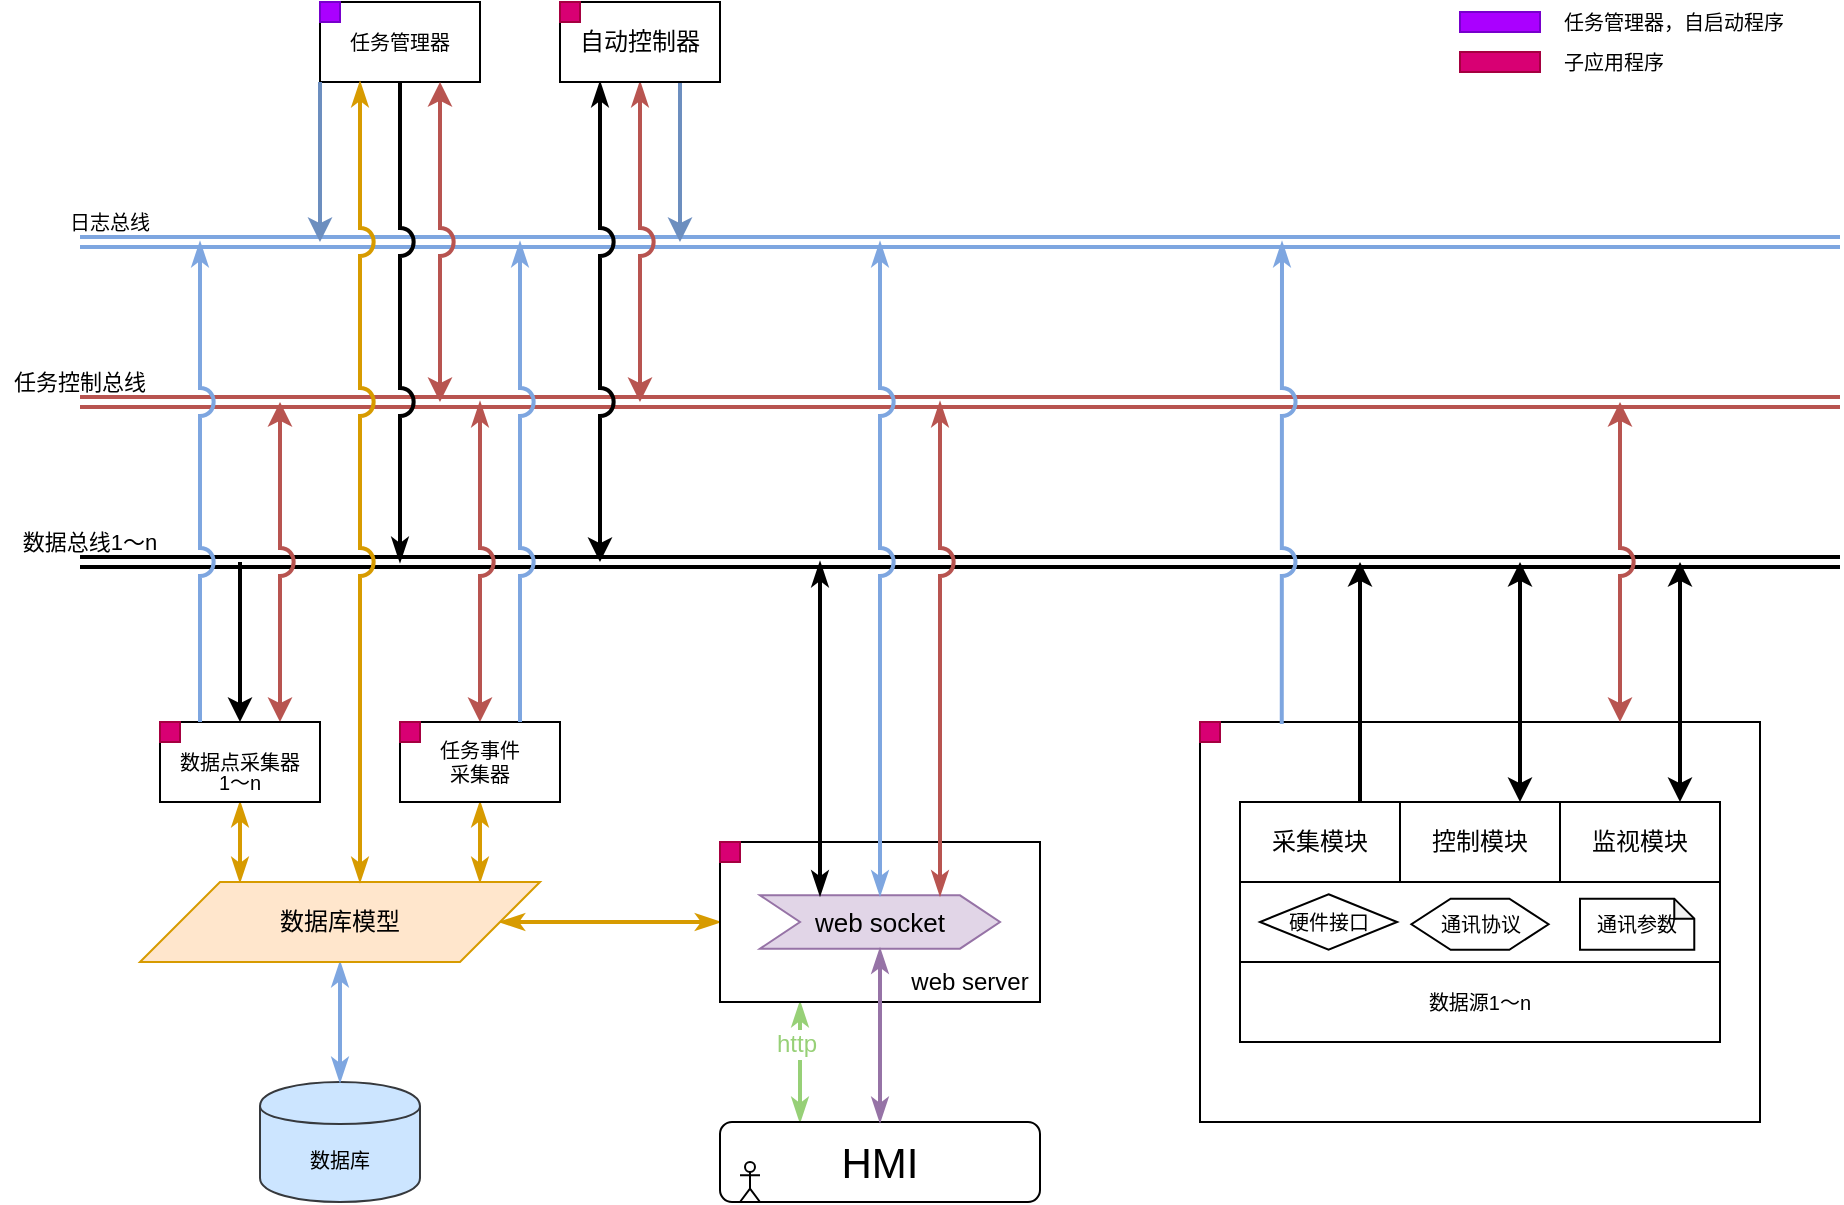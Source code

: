 <mxfile version="12.6.8" type="github">
  <diagram id="70CzTNJzPNa80F-RPJiq" name="总览">
    <mxGraphModel dx="1003" dy="727" grid="1" gridSize="10" guides="1" tooltips="1" connect="1" arrows="1" fold="1" page="1" pageScale="1" pageWidth="1169" pageHeight="1654" math="0" shadow="0">
      <root>
        <mxCell id="0"/>
        <mxCell id="1" parent="0"/>
        <mxCell id="4IvTUrVCET20nHq62nAl-128" value="" style="rounded=0;whiteSpace=wrap;html=1;strokeColor=#000000;fillColor=#ffffff;fontSize=13;fontColor=#000000;align=left;" parent="1" vertex="1">
          <mxGeometry x="640" y="680" width="280" height="200" as="geometry"/>
        </mxCell>
        <mxCell id="4IvTUrVCET20nHq62nAl-6" value="数据库" style="shape=cylinder;whiteSpace=wrap;html=1;boundedLbl=1;backgroundOutline=1;fillColor=#cce5ff;strokeColor=#36393d;fontSize=10;" parent="1" vertex="1">
          <mxGeometry x="170" y="860" width="80" height="60" as="geometry"/>
        </mxCell>
        <mxCell id="4IvTUrVCET20nHq62nAl-30" value="数据总线1～n" style="text;html=1;strokeColor=none;fillColor=none;align=center;verticalAlign=middle;whiteSpace=wrap;rounded=0;fontSize=11;" parent="1" vertex="1">
          <mxGeometry x="40" y="580" width="90" height="20" as="geometry"/>
        </mxCell>
        <mxCell id="4IvTUrVCET20nHq62nAl-36" value="任务控制总线" style="text;html=1;strokeColor=none;fillColor=none;align=center;verticalAlign=middle;whiteSpace=wrap;rounded=0;fontSize=11;" parent="1" vertex="1">
          <mxGeometry x="40" y="500" width="80" height="20" as="geometry"/>
        </mxCell>
        <mxCell id="4IvTUrVCET20nHq62nAl-46" value="" style="shape=link;html=1;startArrow=classicThin;startFill=1;endArrow=classicThin;endFill=1;strokeColor=#b85450;fontSize=13;fillColor=#f8cecc;strokeWidth=2;" parent="1" edge="1">
          <mxGeometry width="50" height="50" relative="1" as="geometry">
            <mxPoint x="80" y="520" as="sourcePoint"/>
            <mxPoint x="960" y="520" as="targetPoint"/>
          </mxGeometry>
        </mxCell>
        <mxCell id="4IvTUrVCET20nHq62nAl-47" value="" style="endArrow=classic;html=1;strokeColor=#000000;fontSize=13;exitX=0.75;exitY=0;exitDx=0;exitDy=0;strokeWidth=2;" parent="1" source="4IvTUrVCET20nHq62nAl-26" edge="1">
          <mxGeometry width="50" height="50" relative="1" as="geometry">
            <mxPoint x="700" y="710" as="sourcePoint"/>
            <mxPoint x="720" y="600" as="targetPoint"/>
          </mxGeometry>
        </mxCell>
        <mxCell id="4IvTUrVCET20nHq62nAl-51" value="" style="endArrow=classic;startArrow=classic;html=1;strokeColor=#000000;fontSize=13;exitX=0.75;exitY=0;exitDx=0;exitDy=0;strokeWidth=2;" parent="1" source="4IvTUrVCET20nHq62nAl-5" edge="1">
          <mxGeometry width="50" height="50" relative="1" as="geometry">
            <mxPoint x="780" y="690" as="sourcePoint"/>
            <mxPoint x="800" y="600" as="targetPoint"/>
          </mxGeometry>
        </mxCell>
        <mxCell id="4IvTUrVCET20nHq62nAl-52" value="" style="endArrow=classic;startArrow=classic;html=1;strokeColor=#000000;fontSize=13;exitX=0.75;exitY=0;exitDx=0;exitDy=0;strokeWidth=2;" parent="1" source="4IvTUrVCET20nHq62nAl-4" edge="1">
          <mxGeometry width="50" height="50" relative="1" as="geometry">
            <mxPoint x="860" y="690" as="sourcePoint"/>
            <mxPoint x="880" y="600" as="targetPoint"/>
          </mxGeometry>
        </mxCell>
        <mxCell id="4IvTUrVCET20nHq62nAl-94" style="edgeStyle=orthogonalEdgeStyle;rounded=0;jumpStyle=arc;jumpSize=12;orthogonalLoop=1;jettySize=auto;html=1;exitX=0.5;exitY=1;exitDx=0;exitDy=0;entryX=0.25;entryY=0;entryDx=0;entryDy=0;startArrow=classicThin;startFill=1;endArrow=classicThin;endFill=1;strokeColor=#d79b00;fontSize=12;fillColor=#ffe6cc;strokeWidth=2;" parent="1" source="4IvTUrVCET20nHq62nAl-53" edge="1">
          <mxGeometry relative="1" as="geometry">
            <mxPoint x="160" y="760" as="targetPoint"/>
          </mxGeometry>
        </mxCell>
        <mxCell id="4IvTUrVCET20nHq62nAl-54" value="" style="endArrow=classic;html=1;strokeColor=#000000;fontSize=13;entryX=0.5;entryY=0;entryDx=0;entryDy=0;strokeWidth=2;" parent="1" target="4IvTUrVCET20nHq62nAl-53" edge="1">
          <mxGeometry width="50" height="50" relative="1" as="geometry">
            <mxPoint x="160" y="600" as="sourcePoint"/>
            <mxPoint x="230" y="620" as="targetPoint"/>
          </mxGeometry>
        </mxCell>
        <mxCell id="4IvTUrVCET20nHq62nAl-93" style="edgeStyle=orthogonalEdgeStyle;rounded=0;jumpStyle=arc;jumpSize=12;orthogonalLoop=1;jettySize=auto;html=1;exitX=0.5;exitY=1;exitDx=0;exitDy=0;entryX=0.75;entryY=0;entryDx=0;entryDy=0;startArrow=classicThin;startFill=1;endArrow=classicThin;endFill=1;strokeColor=#d79b00;fontSize=12;fillColor=#ffe6cc;strokeWidth=2;" parent="1" source="4IvTUrVCET20nHq62nAl-55" edge="1">
          <mxGeometry relative="1" as="geometry">
            <mxPoint x="280" y="760" as="targetPoint"/>
          </mxGeometry>
        </mxCell>
        <mxCell id="4IvTUrVCET20nHq62nAl-84" style="edgeStyle=orthogonalEdgeStyle;rounded=0;jumpStyle=arc;jumpSize=12;orthogonalLoop=1;jettySize=auto;html=1;exitX=0.25;exitY=0;exitDx=0;exitDy=0;entryX=0.25;entryY=1;entryDx=0;entryDy=0;startArrow=classicThin;startFill=1;endArrow=classicThin;endFill=1;strokeColor=#97D077;fontSize=21;fillColor=#cdeb8b;strokeWidth=2;" parent="1" source="4IvTUrVCET20nHq62nAl-66" target="4IvTUrVCET20nHq62nAl-78" edge="1">
          <mxGeometry relative="1" as="geometry"/>
        </mxCell>
        <mxCell id="4IvTUrVCET20nHq62nAl-87" value="http" style="text;html=1;align=center;verticalAlign=middle;resizable=0;points=[];labelBackgroundColor=#ffffff;fontSize=12;fontColor=#97D077;" parent="4IvTUrVCET20nHq62nAl-84" vertex="1" connectable="0">
          <mxGeometry x="0.314" y="2" relative="1" as="geometry">
            <mxPoint as="offset"/>
          </mxGeometry>
        </mxCell>
        <mxCell id="4IvTUrVCET20nHq62nAl-66" value="HMI" style="rounded=1;whiteSpace=wrap;html=1;strokeColor=#000000;fillColor=#ffffff;fontSize=21;" parent="1" vertex="1">
          <mxGeometry x="400" y="880" width="160" height="40" as="geometry"/>
        </mxCell>
        <mxCell id="4IvTUrVCET20nHq62nAl-68" value="" style="shape=link;html=1;startArrow=classicThin;startFill=1;endArrow=classicThin;endFill=1;strokeColor=#000000;fontSize=10;strokeWidth=2;" parent="1" edge="1">
          <mxGeometry width="50" height="50" relative="1" as="geometry">
            <mxPoint x="960" y="600" as="sourcePoint"/>
            <mxPoint x="80" y="600" as="targetPoint"/>
          </mxGeometry>
        </mxCell>
        <mxCell id="4IvTUrVCET20nHq62nAl-89" value="" style="shape=umlActor;verticalLabelPosition=bottom;labelBackgroundColor=#ffffff;verticalAlign=top;html=1;outlineConnect=0;strokeColor=#000000;fillColor=#ffffff;fontSize=12;" parent="1" vertex="1">
          <mxGeometry x="410" y="900" width="10" height="20" as="geometry"/>
        </mxCell>
        <mxCell id="4IvTUrVCET20nHq62nAl-56" value="" style="endArrow=classic;html=1;strokeColor=#b85450;fontSize=11;entryX=0.5;entryY=0;entryDx=0;entryDy=0;fillColor=#f8cecc;jumpStyle=arc;jumpSize=12;startArrow=classicThin;startFill=1;strokeWidth=2;" parent="1" target="4IvTUrVCET20nHq62nAl-55" edge="1">
          <mxGeometry width="50" height="50" relative="1" as="geometry">
            <mxPoint x="280" y="520" as="sourcePoint"/>
            <mxPoint x="300" y="610" as="targetPoint"/>
          </mxGeometry>
        </mxCell>
        <mxCell id="4IvTUrVCET20nHq62nAl-48" value="" style="endArrow=classic;startArrow=classic;html=1;strokeColor=#b85450;fontSize=13;exitX=0.75;exitY=0;exitDx=0;exitDy=0;fillColor=#f8cecc;jumpStyle=arc;jumpSize=12;strokeWidth=2;" parent="1" source="4IvTUrVCET20nHq62nAl-128" edge="1">
          <mxGeometry width="50" height="50" relative="1" as="geometry">
            <mxPoint x="620" y="700" as="sourcePoint"/>
            <mxPoint x="850" y="520" as="targetPoint"/>
          </mxGeometry>
        </mxCell>
        <mxCell id="4IvTUrVCET20nHq62nAl-92" style="edgeStyle=orthogonalEdgeStyle;rounded=0;jumpStyle=arc;jumpSize=12;orthogonalLoop=1;jettySize=auto;html=1;exitX=0;exitY=0.5;exitDx=0;exitDy=0;entryX=1;entryY=0.5;entryDx=0;entryDy=0;startArrow=classicThin;startFill=1;endArrow=classicThin;endFill=1;strokeColor=#d79b00;fontSize=12;fillColor=#ffe6cc;strokeWidth=2;" parent="1" source="4IvTUrVCET20nHq62nAl-78" target="4IvTUrVCET20nHq62nAl-95" edge="1">
          <mxGeometry relative="1" as="geometry">
            <mxPoint x="340" y="780" as="targetPoint"/>
          </mxGeometry>
        </mxCell>
        <mxCell id="4IvTUrVCET20nHq62nAl-96" style="edgeStyle=orthogonalEdgeStyle;rounded=0;jumpStyle=arc;jumpSize=12;orthogonalLoop=1;jettySize=auto;html=1;exitX=0.5;exitY=1;exitDx=0;exitDy=0;entryX=0.5;entryY=0;entryDx=0;entryDy=0;startArrow=classicThin;startFill=1;endArrow=classicThin;endFill=1;strokeColor=#7EA6E0;fontSize=12;fillColor=#cce5ff;strokeWidth=2;" parent="1" source="4IvTUrVCET20nHq62nAl-95" target="4IvTUrVCET20nHq62nAl-6" edge="1">
          <mxGeometry relative="1" as="geometry"/>
        </mxCell>
        <mxCell id="4IvTUrVCET20nHq62nAl-95" value="数据库模型" style="shape=parallelogram;perimeter=parallelogramPerimeter;whiteSpace=wrap;html=1;strokeColor=#d79b00;fillColor=#ffe6cc;fontSize=12;" parent="1" vertex="1">
          <mxGeometry x="110" y="760" width="200" height="40" as="geometry"/>
        </mxCell>
        <mxCell id="4IvTUrVCET20nHq62nAl-97" value="" style="endArrow=classic;startArrow=classic;html=1;strokeColor=#b85450;fontSize=12;exitX=0.75;exitY=0;exitDx=0;exitDy=0;fillColor=#f8cecc;jumpStyle=arc;jumpSize=12;strokeWidth=2;" parent="1" source="4IvTUrVCET20nHq62nAl-53" edge="1">
          <mxGeometry width="50" height="50" relative="1" as="geometry">
            <mxPoint x="170" y="610" as="sourcePoint"/>
            <mxPoint x="180" y="520" as="targetPoint"/>
          </mxGeometry>
        </mxCell>
        <mxCell id="4IvTUrVCET20nHq62nAl-110" value="" style="shape=link;html=1;startArrow=classicThin;startFill=1;endArrow=classicThin;endFill=1;strokeColor=#7EA6E0;strokeWidth=2;fontSize=10;fontColor=#97D077;fillColor=#cdeb8b;" parent="1" edge="1">
          <mxGeometry width="50" height="50" relative="1" as="geometry">
            <mxPoint x="960" y="440" as="sourcePoint"/>
            <mxPoint x="80" y="440" as="targetPoint"/>
          </mxGeometry>
        </mxCell>
        <mxCell id="4IvTUrVCET20nHq62nAl-111" value="日志总线" style="text;html=1;strokeColor=none;fillColor=none;align=center;verticalAlign=middle;whiteSpace=wrap;rounded=0;fontSize=10;fontColor=#000000;" parent="1" vertex="1">
          <mxGeometry x="70" y="420" width="50" height="20" as="geometry"/>
        </mxCell>
        <mxCell id="4IvTUrVCET20nHq62nAl-113" value="" style="group" parent="1" vertex="1" connectable="0">
          <mxGeometry x="200" y="320" width="80" height="40" as="geometry"/>
        </mxCell>
        <mxCell id="4IvTUrVCET20nHq62nAl-98" value="任务管理器" style="rounded=0;whiteSpace=wrap;html=1;strokeColor=#000000;fillColor=#ffffff;fontSize=10;" parent="4IvTUrVCET20nHq62nAl-113" vertex="1">
          <mxGeometry width="80" height="40" as="geometry"/>
        </mxCell>
        <mxCell id="4IvTUrVCET20nHq62nAl-103" value="" style="rounded=0;whiteSpace=wrap;html=1;strokeColor=#7700CC;fillColor=#aa00ff;fontSize=12;fontColor=#ffffff;" parent="4IvTUrVCET20nHq62nAl-113" vertex="1">
          <mxGeometry width="10" height="10" as="geometry"/>
        </mxCell>
        <mxCell id="4IvTUrVCET20nHq62nAl-114" value="" style="group" parent="1" vertex="1" connectable="0">
          <mxGeometry x="120" y="680" width="80" height="40" as="geometry"/>
        </mxCell>
        <mxCell id="4IvTUrVCET20nHq62nAl-53" value="&lt;p style=&quot;line-height: 0%&quot;&gt;&lt;br&gt;&lt;/p&gt;&lt;p style=&quot;line-height: 100%&quot;&gt;数据点采集器&lt;br style=&quot;font-size: 10px&quot;&gt;1～n&lt;/p&gt;" style="rounded=0;whiteSpace=wrap;html=1;strokeColor=#000000;fillColor=#ffffff;fontSize=10;spacing=2;" parent="4IvTUrVCET20nHq62nAl-114" vertex="1">
          <mxGeometry width="80" height="40" as="geometry"/>
        </mxCell>
        <mxCell id="4IvTUrVCET20nHq62nAl-104" value="" style="rounded=0;whiteSpace=wrap;html=1;strokeColor=#A50040;fillColor=#d80073;fontSize=12;fontColor=#ffffff;" parent="4IvTUrVCET20nHq62nAl-114" vertex="1">
          <mxGeometry width="10" height="10" as="geometry"/>
        </mxCell>
        <mxCell id="4IvTUrVCET20nHq62nAl-115" value="" style="group" parent="1" vertex="1" connectable="0">
          <mxGeometry x="240" y="680" width="80" height="40" as="geometry"/>
        </mxCell>
        <mxCell id="4IvTUrVCET20nHq62nAl-55" value="任务事件&lt;br style=&quot;font-size: 10px&quot;&gt;采集器" style="rounded=0;whiteSpace=wrap;html=1;strokeColor=#000000;fillColor=#ffffff;fontSize=10;" parent="4IvTUrVCET20nHq62nAl-115" vertex="1">
          <mxGeometry width="80" height="40" as="geometry"/>
        </mxCell>
        <mxCell id="4IvTUrVCET20nHq62nAl-105" value="" style="rounded=0;whiteSpace=wrap;html=1;strokeColor=#A50040;fillColor=#d80073;fontSize=12;fontColor=#ffffff;" parent="4IvTUrVCET20nHq62nAl-115" vertex="1">
          <mxGeometry width="10" height="10" as="geometry"/>
        </mxCell>
        <mxCell id="4IvTUrVCET20nHq62nAl-116" value="" style="group" parent="1" vertex="1" connectable="0">
          <mxGeometry x="400" y="740" width="160" height="80" as="geometry"/>
        </mxCell>
        <mxCell id="4IvTUrVCET20nHq62nAl-86" value="" style="group" parent="4IvTUrVCET20nHq62nAl-116" vertex="1" connectable="0">
          <mxGeometry width="160" height="80" as="geometry"/>
        </mxCell>
        <mxCell id="4IvTUrVCET20nHq62nAl-78" value="" style="rounded=0;whiteSpace=wrap;html=1;strokeColor=#000000;fillColor=#ffffff;fontSize=21;" parent="4IvTUrVCET20nHq62nAl-86" vertex="1">
          <mxGeometry width="160" height="80" as="geometry"/>
        </mxCell>
        <mxCell id="4IvTUrVCET20nHq62nAl-79" value="web&amp;nbsp;socket" style="shape=step;perimeter=stepPerimeter;whiteSpace=wrap;html=1;fixedSize=1;strokeColor=#9673a6;fillColor=#e1d5e7;fontSize=13;" parent="4IvTUrVCET20nHq62nAl-86" vertex="1">
          <mxGeometry x="20" y="26.667" width="120" height="26.667" as="geometry"/>
        </mxCell>
        <mxCell id="4IvTUrVCET20nHq62nAl-85" value="web server" style="text;html=1;strokeColor=none;fillColor=none;align=center;verticalAlign=middle;whiteSpace=wrap;rounded=0;fontSize=12;" parent="4IvTUrVCET20nHq62nAl-86" vertex="1">
          <mxGeometry x="90" y="60" width="70" height="20" as="geometry"/>
        </mxCell>
        <mxCell id="4IvTUrVCET20nHq62nAl-106" value="" style="rounded=0;whiteSpace=wrap;html=1;strokeColor=#A50040;fillColor=#d80073;fontSize=12;fontColor=#ffffff;" parent="4IvTUrVCET20nHq62nAl-86" vertex="1">
          <mxGeometry width="10" height="10" as="geometry"/>
        </mxCell>
        <mxCell id="4IvTUrVCET20nHq62nAl-118" style="edgeStyle=orthogonalEdgeStyle;rounded=0;jumpStyle=arc;jumpSize=12;orthogonalLoop=1;jettySize=auto;html=1;exitX=0.5;exitY=0;exitDx=0;exitDy=0;startArrow=classicThin;startFill=1;endArrow=classicThin;endFill=1;strokeColor=#7EA6E0;strokeWidth=2;fontSize=10;fontColor=#000000;" parent="1" source="4IvTUrVCET20nHq62nAl-79" edge="1">
          <mxGeometry relative="1" as="geometry">
            <mxPoint x="480" y="440" as="targetPoint"/>
          </mxGeometry>
        </mxCell>
        <mxCell id="4IvTUrVCET20nHq62nAl-119" style="edgeStyle=orthogonalEdgeStyle;rounded=0;jumpStyle=arc;jumpSize=12;orthogonalLoop=1;jettySize=auto;html=1;exitX=0.25;exitY=0;exitDx=0;exitDy=0;startArrow=none;startFill=0;endArrow=classicThin;endFill=1;strokeColor=#7EA6E0;strokeWidth=2;fontSize=10;fontColor=#000000;" parent="1" source="4IvTUrVCET20nHq62nAl-53" edge="1">
          <mxGeometry relative="1" as="geometry">
            <mxPoint x="140" y="440" as="targetPoint"/>
          </mxGeometry>
        </mxCell>
        <mxCell id="4IvTUrVCET20nHq62nAl-121" style="edgeStyle=orthogonalEdgeStyle;rounded=0;jumpStyle=arc;jumpSize=12;orthogonalLoop=1;jettySize=auto;html=1;exitX=0.75;exitY=0;exitDx=0;exitDy=0;startArrow=none;startFill=0;endArrow=classicThin;endFill=1;strokeColor=#7EA6E0;strokeWidth=2;fontSize=10;fontColor=#000000;" parent="1" source="4IvTUrVCET20nHq62nAl-55" edge="1">
          <mxGeometry relative="1" as="geometry">
            <mxPoint x="300" y="440" as="targetPoint"/>
          </mxGeometry>
        </mxCell>
        <mxCell id="4IvTUrVCET20nHq62nAl-123" value="" style="rounded=0;whiteSpace=wrap;html=1;strokeColor=#7700CC;fillColor=#aa00ff;fontSize=12;fontColor=#ffffff;" parent="1" vertex="1">
          <mxGeometry x="770" y="325" width="40" height="10" as="geometry"/>
        </mxCell>
        <mxCell id="4IvTUrVCET20nHq62nAl-124" value="任务管理器，自启动程序" style="text;html=1;strokeColor=none;fillColor=none;align=left;verticalAlign=middle;whiteSpace=wrap;rounded=0;fontSize=10;fontColor=#000000;" parent="1" vertex="1">
          <mxGeometry x="820" y="320" width="120" height="20" as="geometry"/>
        </mxCell>
        <mxCell id="4IvTUrVCET20nHq62nAl-125" value="" style="rounded=0;whiteSpace=wrap;html=1;strokeColor=#A50040;fillColor=#d80073;fontSize=12;fontColor=#ffffff;" parent="1" vertex="1">
          <mxGeometry x="770" y="345" width="40" height="10" as="geometry"/>
        </mxCell>
        <mxCell id="4IvTUrVCET20nHq62nAl-126" value="子应用程序" style="text;html=1;strokeColor=none;fillColor=none;align=left;verticalAlign=middle;whiteSpace=wrap;rounded=0;fontSize=10;fontColor=#000000;" parent="1" vertex="1">
          <mxGeometry x="820" y="340" width="120" height="20" as="geometry"/>
        </mxCell>
        <mxCell id="4IvTUrVCET20nHq62nAl-72" style="edgeStyle=orthogonalEdgeStyle;rounded=0;orthogonalLoop=1;jettySize=auto;html=1;startArrow=classicThin;startFill=1;endArrow=classicThin;endFill=1;strokeColor=#b85450;fontSize=13;fillColor=#f8cecc;jumpStyle=arc;exitX=0.75;exitY=0;exitDx=0;exitDy=0;jumpSize=12;strokeWidth=2;" parent="1" source="4IvTUrVCET20nHq62nAl-79" edge="1">
          <mxGeometry relative="1" as="geometry">
            <mxPoint x="510" y="520" as="targetPoint"/>
            <mxPoint x="510" y="680" as="sourcePoint"/>
          </mxGeometry>
        </mxCell>
        <mxCell id="4IvTUrVCET20nHq62nAl-69" style="edgeStyle=orthogonalEdgeStyle;rounded=0;orthogonalLoop=1;jettySize=auto;html=1;exitX=0.25;exitY=0;exitDx=0;exitDy=0;startArrow=classicThin;startFill=1;endArrow=classicThin;endFill=1;strokeColor=#000000;fontSize=10;strokeWidth=2;" parent="1" source="4IvTUrVCET20nHq62nAl-79" edge="1">
          <mxGeometry relative="1" as="geometry">
            <mxPoint x="450" y="600" as="targetPoint"/>
            <mxPoint x="450" y="680" as="sourcePoint"/>
          </mxGeometry>
        </mxCell>
        <mxCell id="4IvTUrVCET20nHq62nAl-90" value="" style="group" parent="1" vertex="1" connectable="0">
          <mxGeometry x="660" y="720" width="240" height="120" as="geometry"/>
        </mxCell>
        <mxCell id="4IvTUrVCET20nHq62nAl-61" value="数据源1～n" style="rounded=0;whiteSpace=wrap;html=1;strokeColor=#000000;fillColor=#ffffff;fontSize=10;" parent="4IvTUrVCET20nHq62nAl-90" vertex="1">
          <mxGeometry y="80" width="240" height="40" as="geometry"/>
        </mxCell>
        <mxCell id="4IvTUrVCET20nHq62nAl-26" value="采集模块" style="rounded=0;whiteSpace=wrap;html=1;" parent="4IvTUrVCET20nHq62nAl-90" vertex="1">
          <mxGeometry width="80" height="40" as="geometry"/>
        </mxCell>
        <mxCell id="4IvTUrVCET20nHq62nAl-28" value="" style="group;" parent="4IvTUrVCET20nHq62nAl-90" vertex="1" connectable="0">
          <mxGeometry y="40" width="240" height="40" as="geometry"/>
        </mxCell>
        <mxCell id="4IvTUrVCET20nHq62nAl-3" value="" style="rounded=0;whiteSpace=wrap;html=1;" parent="4IvTUrVCET20nHq62nAl-28" vertex="1">
          <mxGeometry width="240" height="40" as="geometry"/>
        </mxCell>
        <mxCell id="4IvTUrVCET20nHq62nAl-16" value="&lt;span style=&quot;white-space: normal; font-size: 10px;&quot;&gt;通讯协议&lt;/span&gt;" style="shape=hexagon;perimeter=hexagonPerimeter2;whiteSpace=wrap;html=1;size=0.286;fontSize=10;" parent="4IvTUrVCET20nHq62nAl-28" vertex="1">
          <mxGeometry x="85.71" y="8.33" width="68.57" height="25.56" as="geometry"/>
        </mxCell>
        <mxCell id="4IvTUrVCET20nHq62nAl-19" value="&lt;span style=&quot;white-space: normal ; font-size: 10px&quot;&gt;通讯参数&lt;/span&gt;" style="shape=note;whiteSpace=wrap;html=1;backgroundOutline=1;darkOpacity=0.05;size=10;fontSize=10;" parent="4IvTUrVCET20nHq62nAl-28" vertex="1">
          <mxGeometry x="170" y="8.33" width="57.14" height="25.56" as="geometry"/>
        </mxCell>
        <mxCell id="4IvTUrVCET20nHq62nAl-25" value="&lt;span style=&quot;white-space: normal; font-size: 10px;&quot;&gt;硬件接口&lt;/span&gt;" style="rhombus;whiteSpace=wrap;html=1;fontSize=10;" parent="4IvTUrVCET20nHq62nAl-28" vertex="1">
          <mxGeometry x="10" y="6.11" width="68.57" height="27.78" as="geometry"/>
        </mxCell>
        <mxCell id="4IvTUrVCET20nHq62nAl-5" value="控制模块" style="rounded=0;whiteSpace=wrap;html=1;" parent="4IvTUrVCET20nHq62nAl-90" vertex="1">
          <mxGeometry x="80" width="80" height="40" as="geometry"/>
        </mxCell>
        <mxCell id="4IvTUrVCET20nHq62nAl-4" value="监视模块" style="rounded=0;whiteSpace=wrap;html=1;" parent="4IvTUrVCET20nHq62nAl-90" vertex="1">
          <mxGeometry x="160" width="80" height="40" as="geometry"/>
        </mxCell>
        <mxCell id="4IvTUrVCET20nHq62nAl-129" value="" style="endArrow=classicThin;startArrow=none;html=1;strokeColor=#7EA6E0;strokeWidth=2;fontSize=13;fontColor=#000000;endSize=6;startSize=6;exitX=0.146;exitY=0.005;exitDx=0;exitDy=0;exitPerimeter=0;startFill=0;endFill=1;jumpStyle=arc;jumpSize=12;" parent="1" source="4IvTUrVCET20nHq62nAl-128" edge="1">
          <mxGeometry width="50" height="50" relative="1" as="geometry">
            <mxPoint x="650" y="540" as="sourcePoint"/>
            <mxPoint x="681" y="440" as="targetPoint"/>
          </mxGeometry>
        </mxCell>
        <mxCell id="4IvTUrVCET20nHq62nAl-107" value="" style="rounded=0;whiteSpace=wrap;html=1;strokeColor=#A50040;fillColor=#d80073;fontSize=12;fontColor=#ffffff;" parent="1" vertex="1">
          <mxGeometry x="640" y="680" width="10" height="10" as="geometry"/>
        </mxCell>
        <mxCell id="4IvTUrVCET20nHq62nAl-130" style="edgeStyle=orthogonalEdgeStyle;rounded=0;jumpStyle=arc;jumpSize=12;orthogonalLoop=1;jettySize=auto;html=1;exitX=0.5;exitY=1;exitDx=0;exitDy=0;startArrow=none;startFill=0;startSize=6;endArrow=classicThin;endFill=1;endSize=6;strokeColor=#000000;strokeWidth=2;fontSize=13;fontColor=#000000;" parent="1" source="4IvTUrVCET20nHq62nAl-98" edge="1">
          <mxGeometry relative="1" as="geometry">
            <mxPoint x="240" y="600" as="targetPoint"/>
          </mxGeometry>
        </mxCell>
        <mxCell id="4IvTUrVCET20nHq62nAl-108" style="edgeStyle=orthogonalEdgeStyle;rounded=0;jumpStyle=arc;jumpSize=12;orthogonalLoop=1;jettySize=auto;html=1;exitX=0.25;exitY=1;exitDx=0;exitDy=0;startArrow=classicThin;startFill=1;endArrow=classicThin;endFill=1;strokeColor=#D79B00;fontSize=10;fontColor=#97D077;fillColor=#ffcc99;strokeWidth=2;" parent="1" source="4IvTUrVCET20nHq62nAl-98" edge="1">
          <mxGeometry relative="1" as="geometry">
            <mxPoint x="220" y="760" as="targetPoint"/>
            <Array as="points">
              <mxPoint x="220" y="760"/>
            </Array>
          </mxGeometry>
        </mxCell>
        <mxCell id="4IvTUrVCET20nHq62nAl-99" value="" style="endArrow=classic;startArrow=classic;html=1;strokeColor=#b85450;fontSize=12;entryX=0.75;entryY=1;entryDx=0;entryDy=0;fillColor=#f8cecc;strokeWidth=2;jumpStyle=arc;jumpSize=12;" parent="1" target="4IvTUrVCET20nHq62nAl-98" edge="1">
          <mxGeometry width="50" height="50" relative="1" as="geometry">
            <mxPoint x="260" y="520" as="sourcePoint"/>
            <mxPoint x="260" y="440" as="targetPoint"/>
          </mxGeometry>
        </mxCell>
        <mxCell id="4IvTUrVCET20nHq62nAl-83" style="edgeStyle=orthogonalEdgeStyle;rounded=0;jumpStyle=arc;jumpSize=12;orthogonalLoop=1;jettySize=auto;html=1;exitX=0.5;exitY=0;exitDx=0;exitDy=0;entryX=0.5;entryY=1;entryDx=0;entryDy=0;startArrow=classicThin;startFill=1;endArrow=classicThin;endFill=1;strokeColor=#9673a6;fontSize=21;fillColor=#e1d5e7;strokeWidth=2;" parent="1" source="4IvTUrVCET20nHq62nAl-66" target="4IvTUrVCET20nHq62nAl-79" edge="1">
          <mxGeometry relative="1" as="geometry"/>
        </mxCell>
        <mxCell id="KnAf25UadshciU3PqoVz-3" style="edgeStyle=orthogonalEdgeStyle;rounded=0;jumpStyle=arc;jumpSize=12;orthogonalLoop=1;jettySize=auto;html=1;exitX=0.25;exitY=1;exitDx=0;exitDy=0;strokeWidth=2;startArrow=classicThin;startFill=1;" edge="1" parent="1" source="KnAf25UadshciU3PqoVz-1">
          <mxGeometry relative="1" as="geometry">
            <mxPoint x="340" y="600" as="targetPoint"/>
          </mxGeometry>
        </mxCell>
        <mxCell id="KnAf25UadshciU3PqoVz-5" style="edgeStyle=orthogonalEdgeStyle;rounded=0;jumpStyle=arc;jumpSize=12;orthogonalLoop=1;jettySize=auto;html=1;exitX=0.75;exitY=1;exitDx=0;exitDy=0;strokeWidth=2;fillColor=#dae8fc;strokeColor=#6c8ebf;" edge="1" parent="1" source="KnAf25UadshciU3PqoVz-1">
          <mxGeometry relative="1" as="geometry">
            <mxPoint x="380" y="440" as="targetPoint"/>
          </mxGeometry>
        </mxCell>
        <mxCell id="KnAf25UadshciU3PqoVz-6" style="edgeStyle=orthogonalEdgeStyle;rounded=0;jumpStyle=arc;jumpSize=12;orthogonalLoop=1;jettySize=auto;html=1;exitX=0.5;exitY=1;exitDx=0;exitDy=0;startArrow=classicThin;startFill=1;strokeWidth=2;fillColor=#f8cecc;strokeColor=#b85450;" edge="1" parent="1" source="KnAf25UadshciU3PqoVz-1">
          <mxGeometry relative="1" as="geometry">
            <mxPoint x="360" y="520" as="targetPoint"/>
          </mxGeometry>
        </mxCell>
        <mxCell id="KnAf25UadshciU3PqoVz-1" value="自动控制器" style="rounded=0;whiteSpace=wrap;html=1;" vertex="1" parent="1">
          <mxGeometry x="320" y="320" width="80" height="40" as="geometry"/>
        </mxCell>
        <mxCell id="KnAf25UadshciU3PqoVz-2" value="" style="rounded=0;whiteSpace=wrap;html=1;strokeColor=#A50040;fillColor=#d80073;fontSize=12;fontColor=#ffffff;" vertex="1" parent="1">
          <mxGeometry x="320" y="320" width="10" height="10" as="geometry"/>
        </mxCell>
        <mxCell id="KnAf25UadshciU3PqoVz-4" style="edgeStyle=orthogonalEdgeStyle;rounded=0;jumpStyle=arc;jumpSize=12;orthogonalLoop=1;jettySize=auto;html=1;exitX=0;exitY=1;exitDx=0;exitDy=0;fillColor=#dae8fc;strokeColor=#6c8ebf;strokeWidth=2;" edge="1" parent="1" source="4IvTUrVCET20nHq62nAl-98">
          <mxGeometry relative="1" as="geometry">
            <mxPoint x="200" y="440" as="targetPoint"/>
          </mxGeometry>
        </mxCell>
      </root>
    </mxGraphModel>
  </diagram>
</mxfile>

